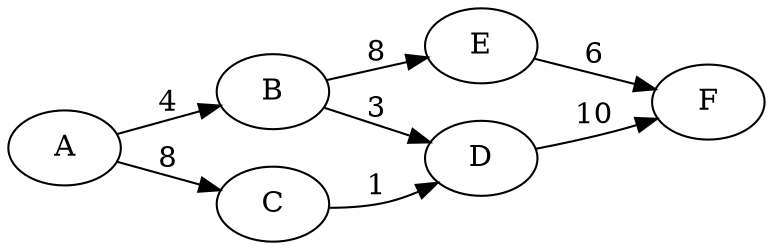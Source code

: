 digraph G {
  size="6,6";
  rankdir="LR";
  A, B, C, D, E, F;
  A -> B [label = "4"];
  A -> C [label = "8"];
  B -> D [label = "3"];
  B -> E [label = "8"];
  C -> D [label = "1"];
  D -> F [label = "10"];
  E -> F [label = "6"];
}